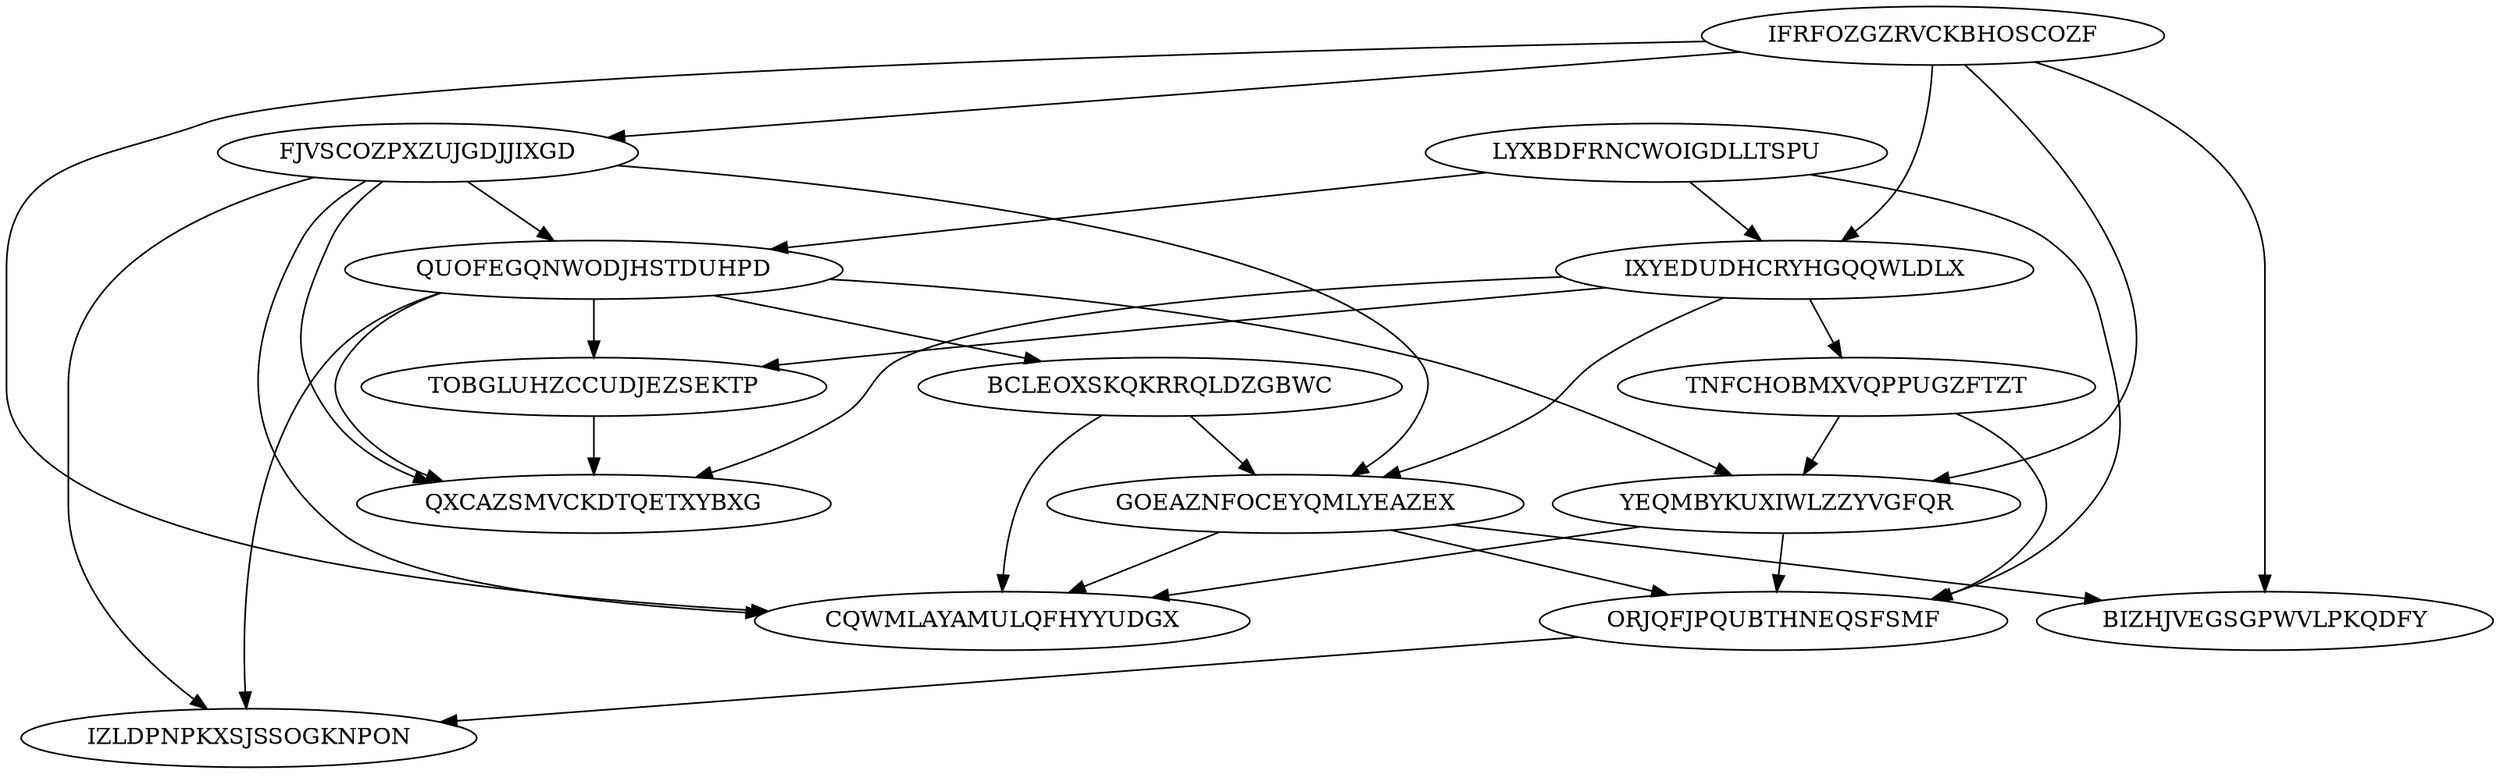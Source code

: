 digraph N15M33 {
	IFRFOZGZRVCKBHOSCOZF	[Weight=10];
	LYXBDFRNCWOIGDLLTSPU	[Weight=15];
	FJVSCOZPXZUJGDJJIXGD	[Weight=19];
	QUOFEGQNWODJHSTDUHPD	[Weight=14];
	BCLEOXSKQKRRQLDZGBWC	[Weight=20];
	IXYEDUDHCRYHGQQWLDLX	[Weight=18];
	GOEAZNFOCEYQMLYEAZEX	[Weight=20];
	TOBGLUHZCCUDJEZSEKTP	[Weight=14];
	TNFCHOBMXVQPPUGZFTZT	[Weight=10];
	YEQMBYKUXIWLZZYVGFQR	[Weight=10];
	ORJQFJPQUBTHNEQSFSMF	[Weight=19];
	BIZHJVEGSGPWVLPKQDFY	[Weight=19];
	CQWMLAYAMULQFHYYUDGX	[Weight=10];
	IZLDPNPKXSJSSOGKNPON	[Weight=18];
	QXCAZSMVCKDTQETXYBXG	[Weight=10];
	FJVSCOZPXZUJGDJJIXGD -> IZLDPNPKXSJSSOGKNPON [Weight=18];
	FJVSCOZPXZUJGDJJIXGD -> QUOFEGQNWODJHSTDUHPD [Weight=16];
	IFRFOZGZRVCKBHOSCOZF -> IXYEDUDHCRYHGQQWLDLX [Weight=19];
	TNFCHOBMXVQPPUGZFTZT -> ORJQFJPQUBTHNEQSFSMF [Weight=15];
	IXYEDUDHCRYHGQQWLDLX -> TNFCHOBMXVQPPUGZFTZT [Weight=20];
	IFRFOZGZRVCKBHOSCOZF -> BIZHJVEGSGPWVLPKQDFY [Weight=20];
	IFRFOZGZRVCKBHOSCOZF -> CQWMLAYAMULQFHYYUDGX [Weight=13];
	TOBGLUHZCCUDJEZSEKTP -> QXCAZSMVCKDTQETXYBXG [Weight=12];
	QUOFEGQNWODJHSTDUHPD -> IZLDPNPKXSJSSOGKNPON [Weight=18];
	QUOFEGQNWODJHSTDUHPD -> QXCAZSMVCKDTQETXYBXG [Weight=14];
	BCLEOXSKQKRRQLDZGBWC -> CQWMLAYAMULQFHYYUDGX [Weight=10];
	QUOFEGQNWODJHSTDUHPD -> TOBGLUHZCCUDJEZSEKTP [Weight=11];
	YEQMBYKUXIWLZZYVGFQR -> CQWMLAYAMULQFHYYUDGX [Weight=15];
	TNFCHOBMXVQPPUGZFTZT -> YEQMBYKUXIWLZZYVGFQR [Weight=10];
	YEQMBYKUXIWLZZYVGFQR -> ORJQFJPQUBTHNEQSFSMF [Weight=15];
	IFRFOZGZRVCKBHOSCOZF -> YEQMBYKUXIWLZZYVGFQR [Weight=16];
	IXYEDUDHCRYHGQQWLDLX -> GOEAZNFOCEYQMLYEAZEX [Weight=10];
	GOEAZNFOCEYQMLYEAZEX -> ORJQFJPQUBTHNEQSFSMF [Weight=13];
	FJVSCOZPXZUJGDJJIXGD -> QXCAZSMVCKDTQETXYBXG [Weight=14];
	LYXBDFRNCWOIGDLLTSPU -> ORJQFJPQUBTHNEQSFSMF [Weight=11];
	FJVSCOZPXZUJGDJJIXGD -> CQWMLAYAMULQFHYYUDGX [Weight=14];
	BCLEOXSKQKRRQLDZGBWC -> GOEAZNFOCEYQMLYEAZEX [Weight=19];
	IXYEDUDHCRYHGQQWLDLX -> QXCAZSMVCKDTQETXYBXG [Weight=10];
	GOEAZNFOCEYQMLYEAZEX -> BIZHJVEGSGPWVLPKQDFY [Weight=20];
	IFRFOZGZRVCKBHOSCOZF -> FJVSCOZPXZUJGDJJIXGD [Weight=20];
	LYXBDFRNCWOIGDLLTSPU -> IXYEDUDHCRYHGQQWLDLX [Weight=18];
	GOEAZNFOCEYQMLYEAZEX -> CQWMLAYAMULQFHYYUDGX [Weight=17];
	FJVSCOZPXZUJGDJJIXGD -> GOEAZNFOCEYQMLYEAZEX [Weight=18];
	QUOFEGQNWODJHSTDUHPD -> BCLEOXSKQKRRQLDZGBWC [Weight=13];
	ORJQFJPQUBTHNEQSFSMF -> IZLDPNPKXSJSSOGKNPON [Weight=12];
	QUOFEGQNWODJHSTDUHPD -> YEQMBYKUXIWLZZYVGFQR [Weight=20];
	LYXBDFRNCWOIGDLLTSPU -> QUOFEGQNWODJHSTDUHPD [Weight=20];
	IXYEDUDHCRYHGQQWLDLX -> TOBGLUHZCCUDJEZSEKTP [Weight=11];
}
